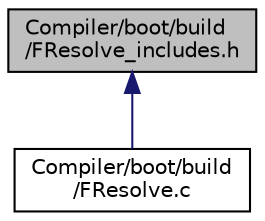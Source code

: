 digraph "Compiler/boot/build/FResolve_includes.h"
{
  edge [fontname="Helvetica",fontsize="10",labelfontname="Helvetica",labelfontsize="10"];
  node [fontname="Helvetica",fontsize="10",shape=record];
  Node14 [label="Compiler/boot/build\l/FResolve_includes.h",height=0.2,width=0.4,color="black", fillcolor="grey75", style="filled", fontcolor="black"];
  Node14 -> Node15 [dir="back",color="midnightblue",fontsize="10",style="solid",fontname="Helvetica"];
  Node15 [label="Compiler/boot/build\l/FResolve.c",height=0.2,width=0.4,color="black", fillcolor="white", style="filled",URL="$d9/d89/_f_resolve_8c.html"];
}
